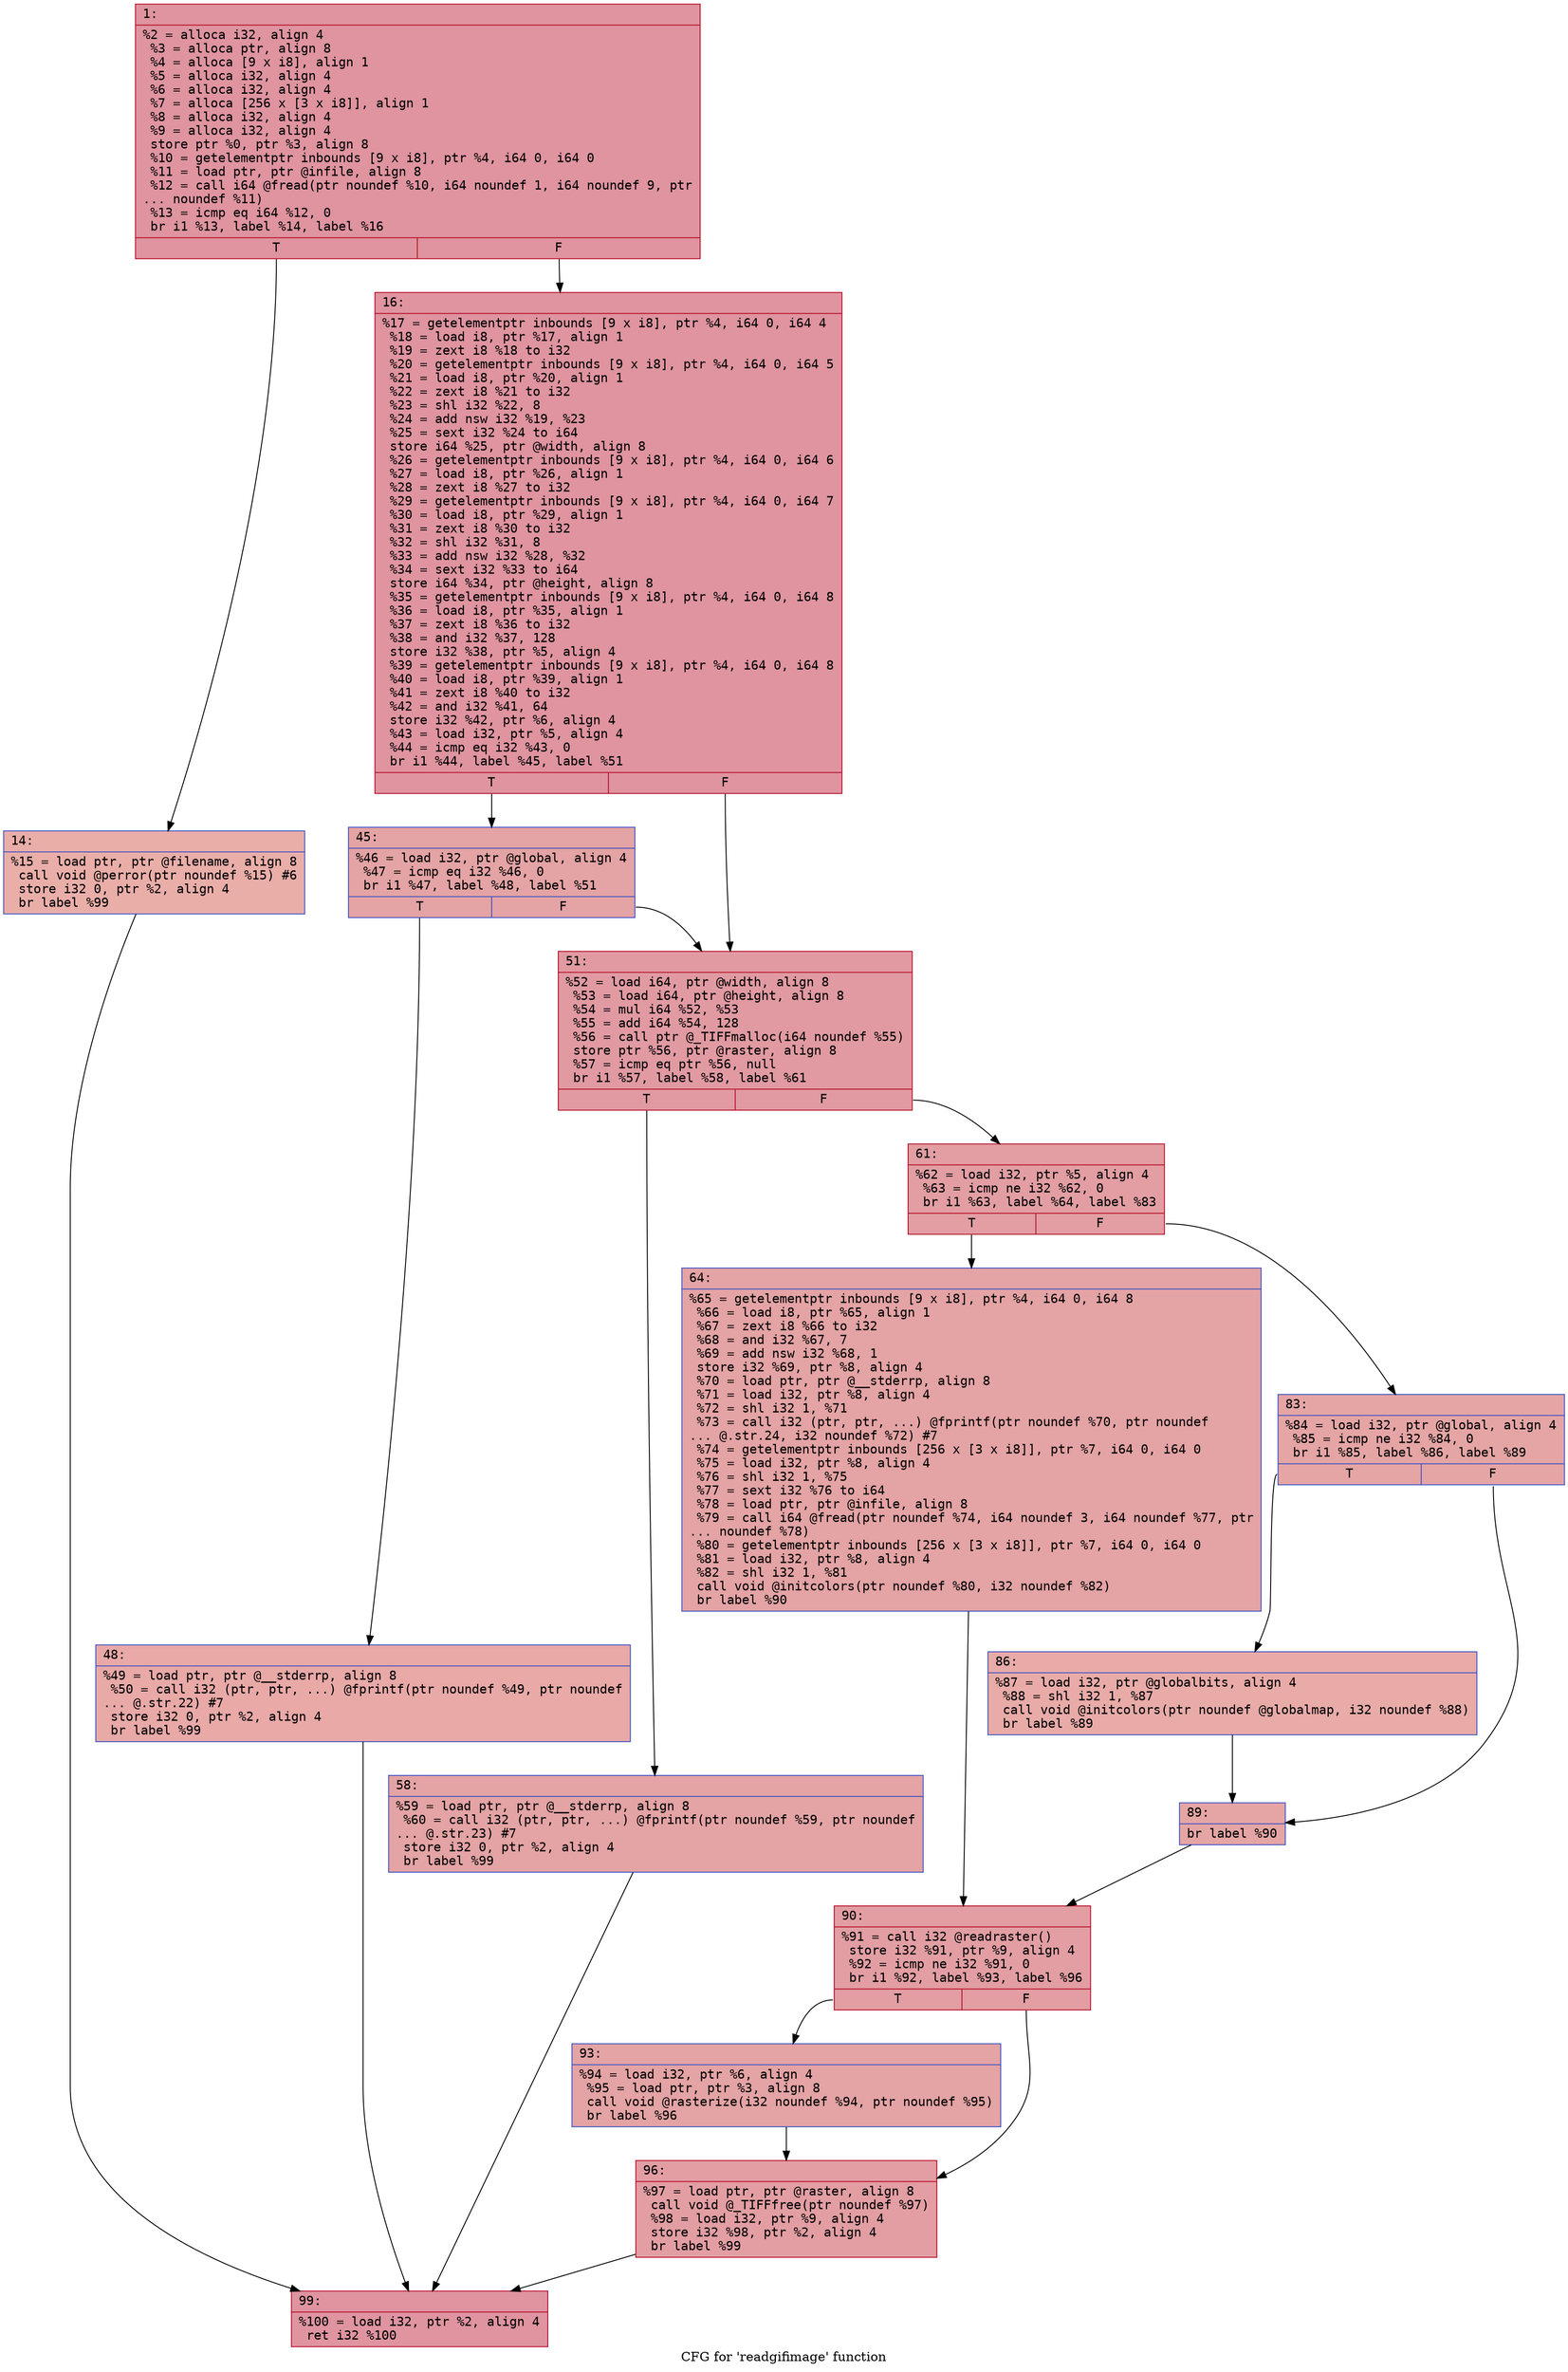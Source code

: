 digraph "CFG for 'readgifimage' function" {
	label="CFG for 'readgifimage' function";

	Node0x600003633c50 [shape=record,color="#b70d28ff", style=filled, fillcolor="#b70d2870" fontname="Courier",label="{1:\l|  %2 = alloca i32, align 4\l  %3 = alloca ptr, align 8\l  %4 = alloca [9 x i8], align 1\l  %5 = alloca i32, align 4\l  %6 = alloca i32, align 4\l  %7 = alloca [256 x [3 x i8]], align 1\l  %8 = alloca i32, align 4\l  %9 = alloca i32, align 4\l  store ptr %0, ptr %3, align 8\l  %10 = getelementptr inbounds [9 x i8], ptr %4, i64 0, i64 0\l  %11 = load ptr, ptr @infile, align 8\l  %12 = call i64 @fread(ptr noundef %10, i64 noundef 1, i64 noundef 9, ptr\l... noundef %11)\l  %13 = icmp eq i64 %12, 0\l  br i1 %13, label %14, label %16\l|{<s0>T|<s1>F}}"];
	Node0x600003633c50:s0 -> Node0x600003633ca0[tooltip="1 -> 14\nProbability 5.88%" ];
	Node0x600003633c50:s1 -> Node0x600003633cf0[tooltip="1 -> 16\nProbability 94.12%" ];
	Node0x600003633ca0 [shape=record,color="#3d50c3ff", style=filled, fillcolor="#d0473d70" fontname="Courier",label="{14:\l|  %15 = load ptr, ptr @filename, align 8\l  call void @perror(ptr noundef %15) #6\l  store i32 0, ptr %2, align 4\l  br label %99\l}"];
	Node0x600003633ca0 -> Node0x600003634140[tooltip="14 -> 99\nProbability 100.00%" ];
	Node0x600003633cf0 [shape=record,color="#b70d28ff", style=filled, fillcolor="#b70d2870" fontname="Courier",label="{16:\l|  %17 = getelementptr inbounds [9 x i8], ptr %4, i64 0, i64 4\l  %18 = load i8, ptr %17, align 1\l  %19 = zext i8 %18 to i32\l  %20 = getelementptr inbounds [9 x i8], ptr %4, i64 0, i64 5\l  %21 = load i8, ptr %20, align 1\l  %22 = zext i8 %21 to i32\l  %23 = shl i32 %22, 8\l  %24 = add nsw i32 %19, %23\l  %25 = sext i32 %24 to i64\l  store i64 %25, ptr @width, align 8\l  %26 = getelementptr inbounds [9 x i8], ptr %4, i64 0, i64 6\l  %27 = load i8, ptr %26, align 1\l  %28 = zext i8 %27 to i32\l  %29 = getelementptr inbounds [9 x i8], ptr %4, i64 0, i64 7\l  %30 = load i8, ptr %29, align 1\l  %31 = zext i8 %30 to i32\l  %32 = shl i32 %31, 8\l  %33 = add nsw i32 %28, %32\l  %34 = sext i32 %33 to i64\l  store i64 %34, ptr @height, align 8\l  %35 = getelementptr inbounds [9 x i8], ptr %4, i64 0, i64 8\l  %36 = load i8, ptr %35, align 1\l  %37 = zext i8 %36 to i32\l  %38 = and i32 %37, 128\l  store i32 %38, ptr %5, align 4\l  %39 = getelementptr inbounds [9 x i8], ptr %4, i64 0, i64 8\l  %40 = load i8, ptr %39, align 1\l  %41 = zext i8 %40 to i32\l  %42 = and i32 %41, 64\l  store i32 %42, ptr %6, align 4\l  %43 = load i32, ptr %5, align 4\l  %44 = icmp eq i32 %43, 0\l  br i1 %44, label %45, label %51\l|{<s0>T|<s1>F}}"];
	Node0x600003633cf0:s0 -> Node0x600003633d40[tooltip="16 -> 45\nProbability 37.50%" ];
	Node0x600003633cf0:s1 -> Node0x600003633de0[tooltip="16 -> 51\nProbability 62.50%" ];
	Node0x600003633d40 [shape=record,color="#3d50c3ff", style=filled, fillcolor="#c32e3170" fontname="Courier",label="{45:\l|  %46 = load i32, ptr @global, align 4\l  %47 = icmp eq i32 %46, 0\l  br i1 %47, label %48, label %51\l|{<s0>T|<s1>F}}"];
	Node0x600003633d40:s0 -> Node0x600003633d90[tooltip="45 -> 48\nProbability 37.50%" ];
	Node0x600003633d40:s1 -> Node0x600003633de0[tooltip="45 -> 51\nProbability 62.50%" ];
	Node0x600003633d90 [shape=record,color="#3d50c3ff", style=filled, fillcolor="#ca3b3770" fontname="Courier",label="{48:\l|  %49 = load ptr, ptr @__stderrp, align 8\l  %50 = call i32 (ptr, ptr, ...) @fprintf(ptr noundef %49, ptr noundef\l... @.str.22) #7\l  store i32 0, ptr %2, align 4\l  br label %99\l}"];
	Node0x600003633d90 -> Node0x600003634140[tooltip="48 -> 99\nProbability 100.00%" ];
	Node0x600003633de0 [shape=record,color="#b70d28ff", style=filled, fillcolor="#bb1b2c70" fontname="Courier",label="{51:\l|  %52 = load i64, ptr @width, align 8\l  %53 = load i64, ptr @height, align 8\l  %54 = mul i64 %52, %53\l  %55 = add i64 %54, 128\l  %56 = call ptr @_TIFFmalloc(i64 noundef %55)\l  store ptr %56, ptr @raster, align 8\l  %57 = icmp eq ptr %56, null\l  br i1 %57, label %58, label %61\l|{<s0>T|<s1>F}}"];
	Node0x600003633de0:s0 -> Node0x600003633e30[tooltip="51 -> 58\nProbability 37.50%" ];
	Node0x600003633de0:s1 -> Node0x600003633e80[tooltip="51 -> 61\nProbability 62.50%" ];
	Node0x600003633e30 [shape=record,color="#3d50c3ff", style=filled, fillcolor="#c32e3170" fontname="Courier",label="{58:\l|  %59 = load ptr, ptr @__stderrp, align 8\l  %60 = call i32 (ptr, ptr, ...) @fprintf(ptr noundef %59, ptr noundef\l... @.str.23) #7\l  store i32 0, ptr %2, align 4\l  br label %99\l}"];
	Node0x600003633e30 -> Node0x600003634140[tooltip="58 -> 99\nProbability 100.00%" ];
	Node0x600003633e80 [shape=record,color="#b70d28ff", style=filled, fillcolor="#be242e70" fontname="Courier",label="{61:\l|  %62 = load i32, ptr %5, align 4\l  %63 = icmp ne i32 %62, 0\l  br i1 %63, label %64, label %83\l|{<s0>T|<s1>F}}"];
	Node0x600003633e80:s0 -> Node0x600003633ed0[tooltip="61 -> 64\nProbability 62.50%" ];
	Node0x600003633e80:s1 -> Node0x600003633f20[tooltip="61 -> 83\nProbability 37.50%" ];
	Node0x600003633ed0 [shape=record,color="#3d50c3ff", style=filled, fillcolor="#c32e3170" fontname="Courier",label="{64:\l|  %65 = getelementptr inbounds [9 x i8], ptr %4, i64 0, i64 8\l  %66 = load i8, ptr %65, align 1\l  %67 = zext i8 %66 to i32\l  %68 = and i32 %67, 7\l  %69 = add nsw i32 %68, 1\l  store i32 %69, ptr %8, align 4\l  %70 = load ptr, ptr @__stderrp, align 8\l  %71 = load i32, ptr %8, align 4\l  %72 = shl i32 1, %71\l  %73 = call i32 (ptr, ptr, ...) @fprintf(ptr noundef %70, ptr noundef\l... @.str.24, i32 noundef %72) #7\l  %74 = getelementptr inbounds [256 x [3 x i8]], ptr %7, i64 0, i64 0\l  %75 = load i32, ptr %8, align 4\l  %76 = shl i32 1, %75\l  %77 = sext i32 %76 to i64\l  %78 = load ptr, ptr @infile, align 8\l  %79 = call i64 @fread(ptr noundef %74, i64 noundef 3, i64 noundef %77, ptr\l... noundef %78)\l  %80 = getelementptr inbounds [256 x [3 x i8]], ptr %7, i64 0, i64 0\l  %81 = load i32, ptr %8, align 4\l  %82 = shl i32 1, %81\l  call void @initcolors(ptr noundef %80, i32 noundef %82)\l  br label %90\l}"];
	Node0x600003633ed0 -> Node0x600003634050[tooltip="64 -> 90\nProbability 100.00%" ];
	Node0x600003633f20 [shape=record,color="#3d50c3ff", style=filled, fillcolor="#c5333470" fontname="Courier",label="{83:\l|  %84 = load i32, ptr @global, align 4\l  %85 = icmp ne i32 %84, 0\l  br i1 %85, label %86, label %89\l|{<s0>T|<s1>F}}"];
	Node0x600003633f20:s0 -> Node0x600003633f70[tooltip="83 -> 86\nProbability 62.50%" ];
	Node0x600003633f20:s1 -> Node0x600003634000[tooltip="83 -> 89\nProbability 37.50%" ];
	Node0x600003633f70 [shape=record,color="#3d50c3ff", style=filled, fillcolor="#cc403a70" fontname="Courier",label="{86:\l|  %87 = load i32, ptr @globalbits, align 4\l  %88 = shl i32 1, %87\l  call void @initcolors(ptr noundef @globalmap, i32 noundef %88)\l  br label %89\l}"];
	Node0x600003633f70 -> Node0x600003634000[tooltip="86 -> 89\nProbability 100.00%" ];
	Node0x600003634000 [shape=record,color="#3d50c3ff", style=filled, fillcolor="#c5333470" fontname="Courier",label="{89:\l|  br label %90\l}"];
	Node0x600003634000 -> Node0x600003634050[tooltip="89 -> 90\nProbability 100.00%" ];
	Node0x600003634050 [shape=record,color="#b70d28ff", style=filled, fillcolor="#be242e70" fontname="Courier",label="{90:\l|  %91 = call i32 @readraster()\l  store i32 %91, ptr %9, align 4\l  %92 = icmp ne i32 %91, 0\l  br i1 %92, label %93, label %96\l|{<s0>T|<s1>F}}"];
	Node0x600003634050:s0 -> Node0x6000036340a0[tooltip="90 -> 93\nProbability 62.50%" ];
	Node0x600003634050:s1 -> Node0x6000036340f0[tooltip="90 -> 96\nProbability 37.50%" ];
	Node0x6000036340a0 [shape=record,color="#3d50c3ff", style=filled, fillcolor="#c32e3170" fontname="Courier",label="{93:\l|  %94 = load i32, ptr %6, align 4\l  %95 = load ptr, ptr %3, align 8\l  call void @rasterize(i32 noundef %94, ptr noundef %95)\l  br label %96\l}"];
	Node0x6000036340a0 -> Node0x6000036340f0[tooltip="93 -> 96\nProbability 100.00%" ];
	Node0x6000036340f0 [shape=record,color="#b70d28ff", style=filled, fillcolor="#be242e70" fontname="Courier",label="{96:\l|  %97 = load ptr, ptr @raster, align 8\l  call void @_TIFFfree(ptr noundef %97)\l  %98 = load i32, ptr %9, align 4\l  store i32 %98, ptr %2, align 4\l  br label %99\l}"];
	Node0x6000036340f0 -> Node0x600003634140[tooltip="96 -> 99\nProbability 100.00%" ];
	Node0x600003634140 [shape=record,color="#b70d28ff", style=filled, fillcolor="#b70d2870" fontname="Courier",label="{99:\l|  %100 = load i32, ptr %2, align 4\l  ret i32 %100\l}"];
}
